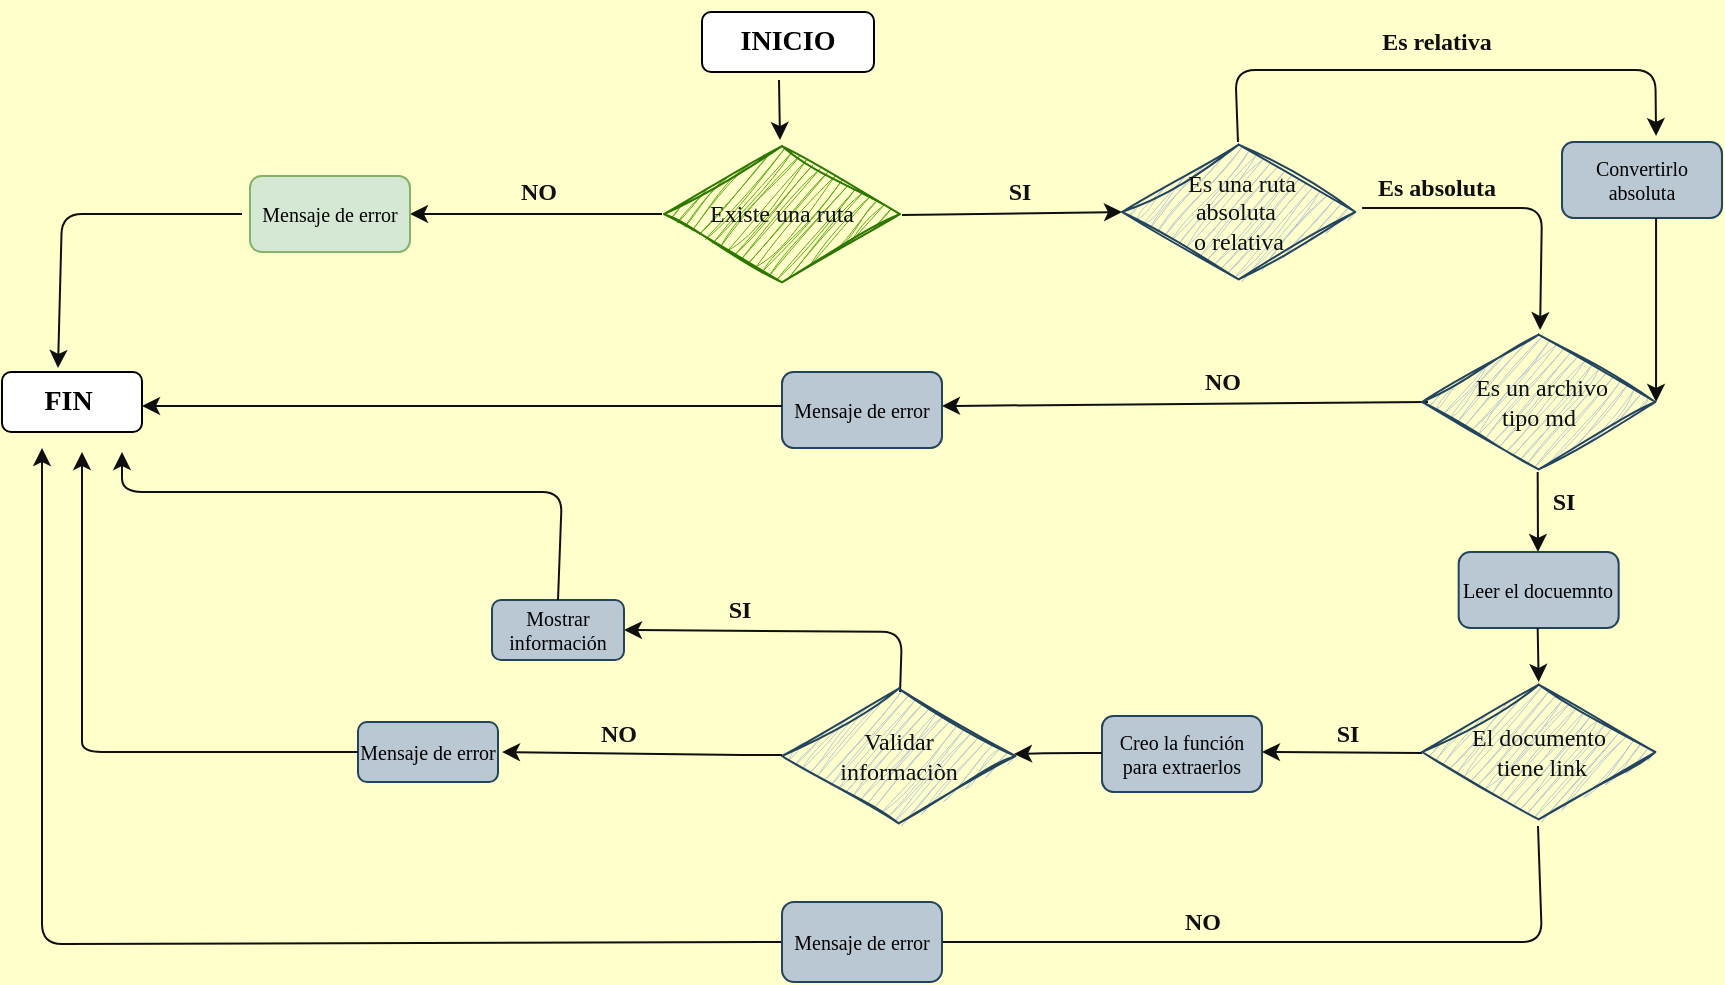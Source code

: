 <mxfile>
    <diagram id="oIsWj-4VGwIDTzhayDQJ" name="Página-1">
        <mxGraphModel dx="662" dy="1644" grid="1" gridSize="10" guides="1" tooltips="1" connect="1" arrows="1" fold="1" page="1" pageScale="1" pageWidth="827" pageHeight="1169" background="#FFFFCC" math="0" shadow="0">
            <root>
                <mxCell id="0"/>
                <mxCell id="1" parent="0"/>
                <mxCell id="5" value="&lt;pre&gt;&lt;font face=&quot;Times New Roman&quot;&gt;&lt;span style=&quot;font-size: 14px;&quot;&gt;&lt;b&gt;INICIO&lt;/b&gt;&lt;/span&gt;&lt;/font&gt;&lt;/pre&gt;" style="rounded=1;whiteSpace=wrap;html=1;" parent="1" vertex="1">
                    <mxGeometry x="360" width="86" height="30" as="geometry"/>
                </mxCell>
                <mxCell id="7" value="" style="endArrow=classic;html=1;fontFamily=Comic Sans MS;fontSize=14;strokeColor=#0F0F0F;" parent="1" edge="1">
                    <mxGeometry width="50" height="50" relative="1" as="geometry">
                        <mxPoint x="398.5" y="34" as="sourcePoint"/>
                        <mxPoint x="399" y="64" as="targetPoint"/>
                    </mxGeometry>
                </mxCell>
                <mxCell id="16" value="" style="edgeStyle=none;html=1;strokeColor=#0F0F0F;fontFamily=Comic Sans MS;fontSize=14;entryX=1;entryY=0.5;entryDx=0;entryDy=0;" parent="1" target="49" edge="1">
                    <mxGeometry relative="1" as="geometry">
                        <mxPoint x="340" y="101" as="sourcePoint"/>
                        <mxPoint x="310" y="102" as="targetPoint"/>
                    </mxGeometry>
                </mxCell>
                <mxCell id="29" value="" style="edgeStyle=none;html=1;strokeColor=#0F0F0F;fontFamily=Comic Sans MS;fontSize=12;entryX=0;entryY=0.5;entryDx=0;entryDy=0;entryPerimeter=0;" parent="1" target="104" edge="1">
                    <mxGeometry relative="1" as="geometry">
                        <mxPoint x="460" y="101.478" as="sourcePoint"/>
                        <mxPoint x="495" y="101" as="targetPoint"/>
                    </mxGeometry>
                </mxCell>
                <mxCell id="25" value="" style="endArrow=classic;html=1;strokeColor=#0F0F0F;fontFamily=Comic Sans MS;fontSize=10;entryX=0.4;entryY=-0.067;entryDx=0;entryDy=0;entryPerimeter=0;" parent="1" target="51" edge="1">
                    <mxGeometry width="50" height="50" relative="1" as="geometry">
                        <mxPoint x="130" y="101" as="sourcePoint"/>
                        <mxPoint x="40" y="181" as="targetPoint"/>
                        <Array as="points">
                            <mxPoint x="40" y="101"/>
                        </Array>
                    </mxGeometry>
                </mxCell>
                <mxCell id="33" value="" style="endArrow=classic;html=1;strokeColor=#0F0F0F;fontFamily=Comic Sans MS;fontSize=12;exitX=0.497;exitY=0;exitDx=0;exitDy=0;exitPerimeter=0;entryX=0.588;entryY=-0.079;entryDx=0;entryDy=0;entryPerimeter=0;" parent="1" source="104" target="56" edge="1">
                    <mxGeometry width="50" height="50" relative="1" as="geometry">
                        <mxPoint x="626.67" y="64.5" as="sourcePoint"/>
                        <mxPoint x="837" y="80" as="targetPoint"/>
                        <Array as="points">
                            <mxPoint x="626.67" y="29"/>
                            <mxPoint x="836.67" y="29"/>
                        </Array>
                    </mxGeometry>
                </mxCell>
                <mxCell id="44" value="" style="endArrow=classic;html=1;strokeColor=#0F0F0F;fontFamily=Comic Sans MS;fontSize=10;exitX=1.029;exitY=0.471;exitDx=0;exitDy=0;exitPerimeter=0;entryX=0.506;entryY=-0.014;entryDx=0;entryDy=0;entryPerimeter=0;" parent="1" source="104" target="114" edge="1">
                    <mxGeometry width="50" height="50" relative="1" as="geometry">
                        <mxPoint x="755" y="130" as="sourcePoint"/>
                        <mxPoint x="780" y="160" as="targetPoint"/>
                        <Array as="points">
                            <mxPoint x="780" y="98"/>
                        </Array>
                    </mxGeometry>
                </mxCell>
                <mxCell id="49" value="Mensaje de error" style="rounded=1;whiteSpace=wrap;html=1;fontFamily=Comic Sans MS;fontSize=10;align=center;fillColor=#d5e8d4;strokeColor=#82b366;fontColor=#000000;" parent="1" vertex="1">
                    <mxGeometry x="134" y="82" width="80" height="38" as="geometry"/>
                </mxCell>
                <mxCell id="51" value="&lt;div style=&quot;text-align: justify;&quot;&gt;&lt;b style=&quot;background-color: initial;&quot;&gt;&lt;font style=&quot;font-size: 14px;&quot;&gt;FIN&amp;nbsp;&lt;/font&gt;&lt;/b&gt;&lt;/div&gt;" style="rounded=1;whiteSpace=wrap;html=1;fontFamily=Comic Sans MS;fontSize=10;align=center;" parent="1" vertex="1">
                    <mxGeometry x="10" y="180" width="70" height="30" as="geometry"/>
                </mxCell>
                <mxCell id="55" value="" style="endArrow=classic;html=1;strokeColor=#0F0F0F;fontFamily=Comic Sans MS;fontSize=14;" parent="1" edge="1">
                    <mxGeometry width="50" height="50" relative="1" as="geometry">
                        <mxPoint x="777.84" y="230" as="sourcePoint"/>
                        <mxPoint x="778" y="270" as="targetPoint"/>
                    </mxGeometry>
                </mxCell>
                <mxCell id="56" value="Convertirlo absoluta" style="rounded=1;whiteSpace=wrap;html=1;fontFamily=Comic Sans MS;fontSize=10;align=center;fillColor=#bac8d3;strokeColor=#23445d;fontColor=#000000;" parent="1" vertex="1">
                    <mxGeometry x="790" y="65" width="80" height="38" as="geometry"/>
                </mxCell>
                <mxCell id="58" value="Leer el docuemnto" style="rounded=1;whiteSpace=wrap;html=1;fontFamily=Comic Sans MS;fontSize=10;align=center;fillColor=#bac8d3;strokeColor=#23445d;fontColor=#000000;" parent="1" vertex="1">
                    <mxGeometry x="738.34" y="270" width="80" height="38" as="geometry"/>
                </mxCell>
                <mxCell id="63" value="" style="endArrow=classic;html=1;strokeColor=#0F0F0F;fontFamily=Comic Sans MS;fontSize=14;exitX=0.026;exitY=0.471;exitDx=0;exitDy=0;exitPerimeter=0;entryX=1;entryY=0.5;entryDx=0;entryDy=0;" parent="1" edge="1">
                    <mxGeometry width="50" height="50" relative="1" as="geometry">
                        <mxPoint x="723.033" y="194.97" as="sourcePoint"/>
                        <mxPoint x="480" y="197" as="targetPoint"/>
                    </mxGeometry>
                </mxCell>
                <mxCell id="65" value="Mensaje de error" style="rounded=1;whiteSpace=wrap;html=1;fontFamily=Comic Sans MS;fontSize=10;align=center;fillColor=#bac8d3;strokeColor=#23445d;fontColor=#000000;" parent="1" vertex="1">
                    <mxGeometry x="400" y="180" width="80" height="38" as="geometry"/>
                </mxCell>
                <mxCell id="66" value="" style="endArrow=classic;html=1;strokeColor=#0F0F0F;fontFamily=Comic Sans MS;fontSize=14;exitX=0;exitY=0.395;exitDx=0;exitDy=0;entryX=1;entryY=0.5;entryDx=0;entryDy=0;exitPerimeter=0;" parent="1" edge="1">
                    <mxGeometry width="50" height="50" relative="1" as="geometry">
                        <mxPoint x="400" y="197.01" as="sourcePoint"/>
                        <mxPoint x="80" y="197" as="targetPoint"/>
                        <Array as="points"/>
                    </mxGeometry>
                </mxCell>
                <mxCell id="68" value="" style="endArrow=classic;html=1;strokeColor=#0F0F0F;fontFamily=Comic Sans MS;fontSize=14;" parent="1" edge="1">
                    <mxGeometry width="50" height="50" relative="1" as="geometry">
                        <mxPoint x="777.84" y="308" as="sourcePoint"/>
                        <mxPoint x="778.34" y="335" as="targetPoint"/>
                    </mxGeometry>
                </mxCell>
                <mxCell id="74" value="Creo la función para extraerlos" style="rounded=1;whiteSpace=wrap;html=1;fontFamily=Comic Sans MS;fontSize=10;align=center;fillColor=#bac8d3;strokeColor=#23445d;fontColor=#000000;" parent="1" vertex="1">
                    <mxGeometry x="560" y="352" width="80" height="38" as="geometry"/>
                </mxCell>
                <mxCell id="75" value="" style="edgeStyle=none;html=1;strokeColor=#0F0F0F;fontFamily=Comic Sans MS;fontSize=14;" parent="1" edge="1">
                    <mxGeometry relative="1" as="geometry">
                        <mxPoint x="720.01" y="370.5" as="sourcePoint"/>
                        <mxPoint x="640" y="370" as="targetPoint"/>
                    </mxGeometry>
                </mxCell>
                <mxCell id="81" value="" style="endArrow=none;html=1;strokeColor=#0F0F0F;fontFamily=Comic Sans MS;fontSize=14;entryX=0.497;entryY=1.029;entryDx=0;entryDy=0;entryPerimeter=0;exitX=1;exitY=0.5;exitDx=0;exitDy=0;" parent="1" source="95" target="120" edge="1">
                    <mxGeometry width="50" height="50" relative="1" as="geometry">
                        <mxPoint x="490" y="470" as="sourcePoint"/>
                        <mxPoint x="787" y="446" as="targetPoint"/>
                        <Array as="points">
                            <mxPoint x="780" y="465"/>
                        </Array>
                    </mxGeometry>
                </mxCell>
                <mxCell id="82" value="Mensaje de error" style="rounded=1;whiteSpace=wrap;html=1;fontFamily=Comic Sans MS;fontSize=10;align=center;fillColor=#bac8d3;strokeColor=#23445d;fontColor=#000000;" parent="1" vertex="1">
                    <mxGeometry x="188" y="355" width="70" height="30" as="geometry"/>
                </mxCell>
                <mxCell id="83" value="" style="endArrow=classic;html=1;strokeColor=#0F0F0F;fontFamily=Comic Sans MS;fontSize=14;exitX=0;exitY=0.5;exitDx=0;exitDy=0;" parent="1" source="95" edge="1">
                    <mxGeometry width="50" height="50" relative="1" as="geometry">
                        <mxPoint x="390" y="466" as="sourcePoint"/>
                        <mxPoint x="30" y="218" as="targetPoint"/>
                        <Array as="points">
                            <mxPoint x="30" y="466"/>
                        </Array>
                    </mxGeometry>
                </mxCell>
                <mxCell id="86" value="" style="endArrow=classic;html=1;strokeColor=#0F0F0F;fontFamily=Comic Sans MS;fontSize=14;" parent="1" edge="1">
                    <mxGeometry width="50" height="50" relative="1" as="geometry">
                        <mxPoint x="560" y="370.5" as="sourcePoint"/>
                        <mxPoint x="516" y="371" as="targetPoint"/>
                        <Array as="points">
                            <mxPoint x="540" y="370.5"/>
                        </Array>
                    </mxGeometry>
                </mxCell>
                <mxCell id="95" value="Mensaje de error" style="rounded=1;whiteSpace=wrap;html=1;fontFamily=Comic Sans MS;fontSize=10;align=center;fillColor=#bac8d3;strokeColor=#23445d;fontColor=#000000;" parent="1" vertex="1">
                    <mxGeometry x="400" y="445" width="80" height="40" as="geometry"/>
                </mxCell>
                <mxCell id="96" value="" style="endArrow=classic;html=1;strokeColor=#0F0F0F;fontFamily=Comic Sans MS;fontSize=12;exitX=0;exitY=0.5;exitDx=0;exitDy=0;" parent="1" source="82" edge="1">
                    <mxGeometry width="50" height="50" relative="1" as="geometry">
                        <mxPoint x="170" y="395" as="sourcePoint"/>
                        <mxPoint x="50" y="220" as="targetPoint"/>
                        <Array as="points">
                            <mxPoint x="50" y="370"/>
                            <mxPoint x="50" y="360"/>
                        </Array>
                    </mxGeometry>
                </mxCell>
                <mxCell id="97" value="" style="endArrow=classic;html=1;strokeColor=#0F0F0F;fontFamily=Comic Sans MS;fontSize=12;entryX=1;entryY=0.5;entryDx=0;entryDy=0;exitX=0.506;exitY=0.043;exitDx=0;exitDy=0;exitPerimeter=0;" parent="1" source="125" target="98" edge="1">
                    <mxGeometry width="50" height="50" relative="1" as="geometry">
                        <mxPoint x="459" y="339" as="sourcePoint"/>
                        <mxPoint x="320" y="310" as="targetPoint"/>
                        <Array as="points">
                            <mxPoint x="460" y="310"/>
                        </Array>
                    </mxGeometry>
                </mxCell>
                <mxCell id="98" value="Mostrar información" style="rounded=1;whiteSpace=wrap;html=1;fontFamily=Comic Sans MS;fontSize=10;align=center;fillColor=#bac8d3;strokeColor=#23445d;fontColor=#000000;" parent="1" vertex="1">
                    <mxGeometry x="255" y="294" width="66" height="30" as="geometry"/>
                </mxCell>
                <mxCell id="99" value="" style="endArrow=classic;html=1;strokeColor=#0F0F0F;fontFamily=Comic Sans MS;fontSize=12;exitX=0.5;exitY=0;exitDx=0;exitDy=0;" parent="1" source="98" edge="1">
                    <mxGeometry width="50" height="50" relative="1" as="geometry">
                        <mxPoint x="290" y="290" as="sourcePoint"/>
                        <mxPoint x="70" y="220" as="targetPoint"/>
                        <Array as="points">
                            <mxPoint x="290" y="240"/>
                            <mxPoint x="70" y="240"/>
                        </Array>
                    </mxGeometry>
                </mxCell>
                <mxCell id="103" value="&lt;div style=&quot;&quot;&gt;&lt;font color=&quot;#0f0f0f&quot;&gt;&lt;br&gt;&lt;/font&gt;&lt;/div&gt;&lt;span style=&quot;border-color: rgb(0, 0, 0); font-family: &amp;quot;Comic Sans MS&amp;quot;; font-size: 12px; font-style: normal; font-variant-ligatures: normal; font-variant-caps: normal; letter-spacing: normal; orphans: 2; text-indent: 0px; text-transform: none; widows: 2; word-spacing: 0px; -webkit-text-stroke-width: 0px; background-color: rgb(42, 37, 47); text-decoration-thickness: initial; text-decoration-style: initial; text-decoration-color: initial;&quot;&gt;&lt;div style=&quot;&quot;&gt;&lt;font color=&quot;#0f0f0f&quot;&gt;Existe una ruta&lt;/font&gt;&lt;/div&gt;&lt;/span&gt;&lt;div style=&quot;&quot;&gt;&lt;br&gt;&lt;/div&gt;" style="html=1;whiteSpace=wrap;aspect=fixed;shape=isoRectangle;sketch=1;hachureGap=4;jiggle=2;curveFitting=1;fontFamily=Comic Sans MS;fontSize=12;align=center;fillColor=#60a917;strokeColor=#2D7600;fontColor=#ffffff;" parent="1" vertex="1">
                    <mxGeometry x="341" y="65.7" width="118" height="70.8" as="geometry"/>
                </mxCell>
                <mxCell id="104" value="&lt;div style=&quot;&quot;&gt;&lt;font color=&quot;#0f0f0f&quot;&gt;&amp;nbsp; Es una&lt;/font&gt;&lt;span style=&quot;color: rgb(15, 15, 15); background-color: initial;&quot;&gt;&amp;nbsp;ruta&amp;nbsp;&lt;/span&gt;&lt;/div&gt;&lt;div style=&quot;&quot;&gt;&lt;font color=&quot;#0f0f0f&quot;&gt;absoluta&amp;nbsp;&lt;/font&gt;&lt;/div&gt;&lt;div style=&quot;&quot;&gt;&lt;font color=&quot;#0f0f0f&quot;&gt;o relativa&lt;/font&gt;&lt;/div&gt;" style="html=1;whiteSpace=wrap;aspect=fixed;shape=isoRectangle;sketch=1;hachureGap=4;jiggle=2;curveFitting=1;fontFamily=Comic Sans MS;fontSize=12;align=center;fillColor=#bac8d3;strokeColor=#23445d;" parent="1" vertex="1">
                    <mxGeometry x="570" y="65" width="116.67" height="70" as="geometry"/>
                </mxCell>
                <mxCell id="111" value="&lt;b&gt;SI&amp;nbsp;&lt;/b&gt;" style="text;html=1;align=center;verticalAlign=middle;resizable=0;points=[];autosize=1;strokeColor=none;fillColor=none;fontSize=12;fontFamily=Comic Sans MS;fontColor=#0F0F0F;sketch=1;hachureGap=4;jiggle=2;curveFitting=1;fontSource=https%3A%2F%2Ffonts.googleapis.com%2Fcss%3Ffamily%3DArchitects%2BDaughter;" parent="1" vertex="1">
                    <mxGeometry x="500" y="75" width="40" height="30" as="geometry"/>
                </mxCell>
                <mxCell id="112" value="&lt;b&gt;Es relativa&lt;/b&gt;" style="text;html=1;align=center;verticalAlign=middle;resizable=0;points=[];autosize=1;strokeColor=none;fillColor=none;fontSize=12;fontFamily=Comic Sans MS;fontColor=#0F0F0F;sketch=1;hachureGap=4;jiggle=2;curveFitting=1;fontSource=https%3A%2F%2Ffonts.googleapis.com%2Fcss%3Ffamily%3DArchitects%2BDaughter;" parent="1" vertex="1">
                    <mxGeometry x="682" width="90" height="30" as="geometry"/>
                </mxCell>
                <mxCell id="113" value="&lt;b&gt;Es absoluta&lt;/b&gt;" style="text;html=1;align=center;verticalAlign=middle;resizable=0;points=[];autosize=1;strokeColor=none;fillColor=none;fontSize=12;fontFamily=Comic Sans MS;fontColor=#0F0F0F;sketch=1;hachureGap=4;jiggle=2;curveFitting=1;fontSource=https%3A%2F%2Ffonts.googleapis.com%2Fcss%3Ffamily%3DArchitects%2BDaughter;" parent="1" vertex="1">
                    <mxGeometry x="682" y="73" width="90" height="30" as="geometry"/>
                </mxCell>
                <mxCell id="114" value="&lt;div style=&quot;&quot;&gt;&lt;font color=&quot;#0f0f0f&quot;&gt;&amp;nbsp; Es un archivo&amp;nbsp;&lt;/font&gt;&lt;/div&gt;&lt;div style=&quot;&quot;&gt;&lt;font color=&quot;#0f0f0f&quot;&gt;tipo md&lt;br&gt;&lt;/font&gt;&lt;/div&gt;" style="html=1;whiteSpace=wrap;aspect=fixed;shape=isoRectangle;sketch=1;hachureGap=4;jiggle=2;curveFitting=1;fontFamily=Comic Sans MS;fontSize=12;align=center;fillColor=#bac8d3;strokeColor=#23445d;" parent="1" vertex="1">
                    <mxGeometry x="720.0" y="160" width="116.67" height="70" as="geometry"/>
                </mxCell>
                <mxCell id="116" value="" style="endArrow=classic;html=1;strokeColor=#0F0F0F;fontFamily=Comic Sans MS;fontSize=14;exitX=0.588;exitY=1;exitDx=0;exitDy=0;exitPerimeter=0;entryX=1.003;entryY=0.5;entryDx=0;entryDy=0;entryPerimeter=0;" parent="1" source="56" target="114" edge="1">
                    <mxGeometry width="50" height="50" relative="1" as="geometry">
                        <mxPoint x="852.67" y="160" as="sourcePoint"/>
                        <mxPoint x="836.67" y="194" as="targetPoint"/>
                    </mxGeometry>
                </mxCell>
                <mxCell id="117" value="&lt;b&gt;NO&lt;/b&gt;" style="text;html=1;align=center;verticalAlign=middle;resizable=0;points=[];autosize=1;strokeColor=none;fillColor=none;fontSize=12;fontFamily=Comic Sans MS;fontColor=#0F0F0F;sketch=1;hachureGap=4;jiggle=2;curveFitting=1;fontSource=https%3A%2F%2Ffonts.googleapis.com%2Fcss%3Ffamily%3DArchitects%2BDaughter;" parent="1" vertex="1">
                    <mxGeometry x="600" y="170" width="40" height="30" as="geometry"/>
                </mxCell>
                <mxCell id="118" value="&lt;b&gt;NO&lt;/b&gt;" style="text;html=1;align=center;verticalAlign=middle;resizable=0;points=[];autosize=1;strokeColor=none;fillColor=none;fontSize=12;fontFamily=Comic Sans MS;fontColor=#0F0F0F;sketch=1;hachureGap=4;jiggle=2;curveFitting=1;fontSource=https%3A%2F%2Ffonts.googleapis.com%2Fcss%3Ffamily%3DArchitects%2BDaughter;" parent="1" vertex="1">
                    <mxGeometry x="258" y="75" width="40" height="30" as="geometry"/>
                </mxCell>
                <mxCell id="119" value="&lt;b&gt;SI&amp;nbsp;&lt;/b&gt;" style="text;html=1;align=center;verticalAlign=middle;resizable=0;points=[];autosize=1;strokeColor=none;fillColor=none;fontSize=12;fontFamily=Comic Sans MS;fontColor=#0F0F0F;sketch=1;hachureGap=4;jiggle=2;curveFitting=1;fontSource=https%3A%2F%2Ffonts.googleapis.com%2Fcss%3Ffamily%3DArchitects%2BDaughter;" parent="1" vertex="1">
                    <mxGeometry x="772" y="230" width="40" height="30" as="geometry"/>
                </mxCell>
                <mxCell id="120" value="&lt;div style=&quot;&quot;&gt;&lt;font color=&quot;#0f0f0f&quot;&gt;El documento&lt;/font&gt;&lt;/div&gt;&lt;div style=&quot;&quot;&gt;&lt;font color=&quot;#0f0f0f&quot;&gt;&amp;nbsp;tiene link&lt;/font&gt;&lt;/div&gt;" style="html=1;whiteSpace=wrap;aspect=fixed;shape=isoRectangle;sketch=1;hachureGap=4;jiggle=2;curveFitting=1;fontFamily=Comic Sans MS;fontSize=12;align=center;fillColor=#bac8d3;strokeColor=#23445d;" parent="1" vertex="1">
                    <mxGeometry x="720.01" y="335" width="116.67" height="70" as="geometry"/>
                </mxCell>
                <mxCell id="121" value="&lt;b&gt;SI&amp;nbsp;&lt;/b&gt;" style="text;html=1;align=center;verticalAlign=middle;resizable=0;points=[];autosize=1;strokeColor=none;fillColor=none;fontSize=12;fontFamily=Comic Sans MS;fontColor=#0F0F0F;sketch=1;hachureGap=4;jiggle=2;curveFitting=1;fontSource=https%3A%2F%2Ffonts.googleapis.com%2Fcss%3Ffamily%3DArchitects%2BDaughter;" parent="1" vertex="1">
                    <mxGeometry x="664" y="346" width="40" height="30" as="geometry"/>
                </mxCell>
                <mxCell id="124" value="&lt;b&gt;NO&lt;/b&gt;" style="text;html=1;align=center;verticalAlign=middle;resizable=0;points=[];autosize=1;strokeColor=none;fillColor=none;fontSize=12;fontFamily=Comic Sans MS;fontColor=#0F0F0F;sketch=1;hachureGap=4;jiggle=2;curveFitting=1;fontSource=https%3A%2F%2Ffonts.googleapis.com%2Fcss%3Ffamily%3DArchitects%2BDaughter;" parent="1" vertex="1">
                    <mxGeometry x="590" y="440" width="40" height="30" as="geometry"/>
                </mxCell>
                <mxCell id="125" value="&lt;div style=&quot;&quot;&gt;&lt;font color=&quot;#0f0f0f&quot;&gt;Validar&lt;/font&gt;&lt;/div&gt;&lt;div style=&quot;&quot;&gt;&lt;font color=&quot;#0f0f0f&quot;&gt;informaciòn&lt;/font&gt;&lt;/div&gt;" style="html=1;whiteSpace=wrap;aspect=fixed;shape=isoRectangle;sketch=1;hachureGap=4;jiggle=2;curveFitting=1;fontFamily=Comic Sans MS;fontSize=12;align=center;fillColor=#bac8d3;strokeColor=#23445d;gradientColor=none;" parent="1" vertex="1">
                    <mxGeometry x="400.0" y="337" width="116.67" height="70" as="geometry"/>
                </mxCell>
                <mxCell id="126" value="&lt;b&gt;SI&amp;nbsp;&lt;/b&gt;" style="text;html=1;align=center;verticalAlign=middle;resizable=0;points=[];autosize=1;strokeColor=none;fillColor=none;fontSize=12;fontFamily=Comic Sans MS;fontColor=#0F0F0F;sketch=1;hachureGap=4;jiggle=2;curveFitting=1;fontSource=https%3A%2F%2Ffonts.googleapis.com%2Fcss%3Ffamily%3DArchitects%2BDaughter;" parent="1" vertex="1">
                    <mxGeometry x="360" y="284" width="40" height="30" as="geometry"/>
                </mxCell>
                <mxCell id="127" value="" style="endArrow=classic;html=1;strokeColor=#0F0F0F;fontFamily=Comic Sans MS;fontSize=14;" parent="1" edge="1">
                    <mxGeometry width="50" height="50" relative="1" as="geometry">
                        <mxPoint x="400" y="371.5" as="sourcePoint"/>
                        <mxPoint x="260" y="370" as="targetPoint"/>
                        <Array as="points">
                            <mxPoint x="380" y="371.5"/>
                        </Array>
                    </mxGeometry>
                </mxCell>
                <mxCell id="128" value="&lt;b&gt;NO&lt;/b&gt;" style="text;html=1;align=center;verticalAlign=middle;resizable=0;points=[];autosize=1;strokeColor=none;fillColor=none;fontSize=12;fontFamily=Comic Sans MS;fontColor=#0F0F0F;sketch=1;hachureGap=4;jiggle=2;curveFitting=1;fontSource=https%3A%2F%2Ffonts.googleapis.com%2Fcss%3Ffamily%3DArchitects%2BDaughter;" parent="1" vertex="1">
                    <mxGeometry x="298" y="346" width="40" height="30" as="geometry"/>
                </mxCell>
            </root>
        </mxGraphModel>
    </diagram>
</mxfile>